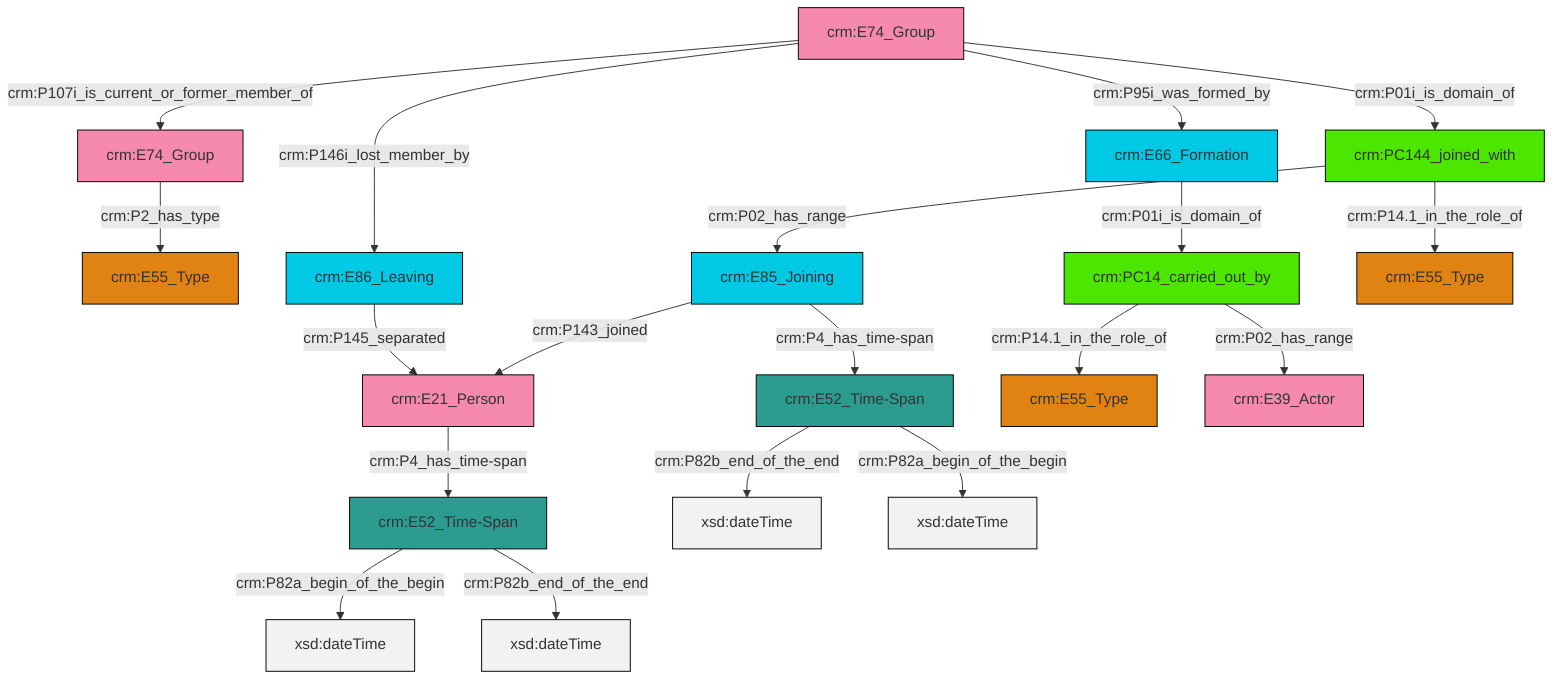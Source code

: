 graph TD
classDef Literal fill:#f2f2f2,stroke:#000000;
classDef CRM_Entity fill:#FFFFFF,stroke:#000000;
classDef Temporal_Entity fill:#00C9E6, stroke:#000000;
classDef Type fill:#E18312, stroke:#000000;
classDef Time-Span fill:#2C9C91, stroke:#000000;
classDef Appellation fill:#FFEB7F, stroke:#000000;
classDef Place fill:#008836, stroke:#000000;
classDef Persistent_Item fill:#B266B2, stroke:#000000;
classDef Conceptual_Object fill:#FFD700, stroke:#000000;
classDef Physical_Thing fill:#D2B48C, stroke:#000000;
classDef Actor fill:#f58aad, stroke:#000000;
classDef PC_Classes fill:#4ce600, stroke:#000000;
classDef Multi fill:#cccccc,stroke:#000000;

0["crm:E21_Person"]:::Actor -->|crm:P4_has_time-span| 1["crm:E52_Time-Span"]:::Time-Span
6["crm:E74_Group"]:::Actor -->|crm:P107i_is_current_or_former_member_of| 2["crm:E74_Group"]:::Actor
4["crm:E52_Time-Span"]:::Time-Span -->|crm:P82b_end_of_the_end| 7[xsd:dateTime]:::Literal
2["crm:E74_Group"]:::Actor -->|crm:P2_has_type| 8["crm:E55_Type"]:::Type
6["crm:E74_Group"]:::Actor -->|crm:P95i_was_formed_by| 9["crm:E66_Formation"]:::Temporal_Entity
10["crm:E86_Leaving"]:::Temporal_Entity -->|crm:P145_separated| 0["crm:E21_Person"]:::Actor
4["crm:E52_Time-Span"]:::Time-Span -->|crm:P82a_begin_of_the_begin| 15[xsd:dateTime]:::Literal
11["crm:PC14_carried_out_by"]:::PC_Classes -->|crm:P14.1_in_the_role_of| 18["crm:E55_Type"]:::Type
20["crm:E85_Joining"]:::Temporal_Entity -->|crm:P4_has_time-span| 4["crm:E52_Time-Span"]:::Time-Span
6["crm:E74_Group"]:::Actor -->|crm:P146i_lost_member_by| 10["crm:E86_Leaving"]:::Temporal_Entity
1["crm:E52_Time-Span"]:::Time-Span -->|crm:P82a_begin_of_the_begin| 24[xsd:dateTime]:::Literal
11["crm:PC14_carried_out_by"]:::PC_Classes -->|crm:P02_has_range| 22["crm:E39_Actor"]:::Actor
20["crm:E85_Joining"]:::Temporal_Entity -->|crm:P143_joined| 0["crm:E21_Person"]:::Actor
1["crm:E52_Time-Span"]:::Time-Span -->|crm:P82b_end_of_the_end| 28[xsd:dateTime]:::Literal
31["crm:PC144_joined_with"]:::PC_Classes -->|crm:P14.1_in_the_role_of| 26["crm:E55_Type"]:::Type
31["crm:PC144_joined_with"]:::PC_Classes -->|crm:P02_has_range| 20["crm:E85_Joining"]:::Temporal_Entity
9["crm:E66_Formation"]:::Temporal_Entity -->|crm:P01i_is_domain_of| 11["crm:PC14_carried_out_by"]:::PC_Classes
6["crm:E74_Group"]:::Actor -->|crm:P01i_is_domain_of| 31["crm:PC144_joined_with"]:::PC_Classes